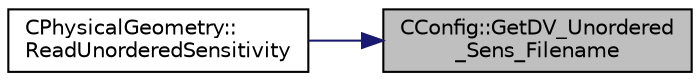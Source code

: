 digraph "CConfig::GetDV_Unordered_Sens_Filename"
{
 // LATEX_PDF_SIZE
  edge [fontname="Helvetica",fontsize="10",labelfontname="Helvetica",labelfontsize="10"];
  node [fontname="Helvetica",fontsize="10",shape=record];
  rankdir="RL";
  Node1 [label="CConfig::GetDV_Unordered\l_Sens_Filename",height=0.2,width=0.4,color="black", fillcolor="grey75", style="filled", fontcolor="black",tooltip="Get name of the unordered ASCII volume sensitivity file."];
  Node1 -> Node2 [dir="back",color="midnightblue",fontsize="10",style="solid",fontname="Helvetica"];
  Node2 [label="CPhysicalGeometry::\lReadUnorderedSensitivity",height=0.2,width=0.4,color="black", fillcolor="white", style="filled",URL="$classCPhysicalGeometry.html#a2acaa4353dfb0fef6cf0fec27f8014c0",tooltip="Read the sensitivity from unordered ASCII adjoint solution file and store it."];
}
